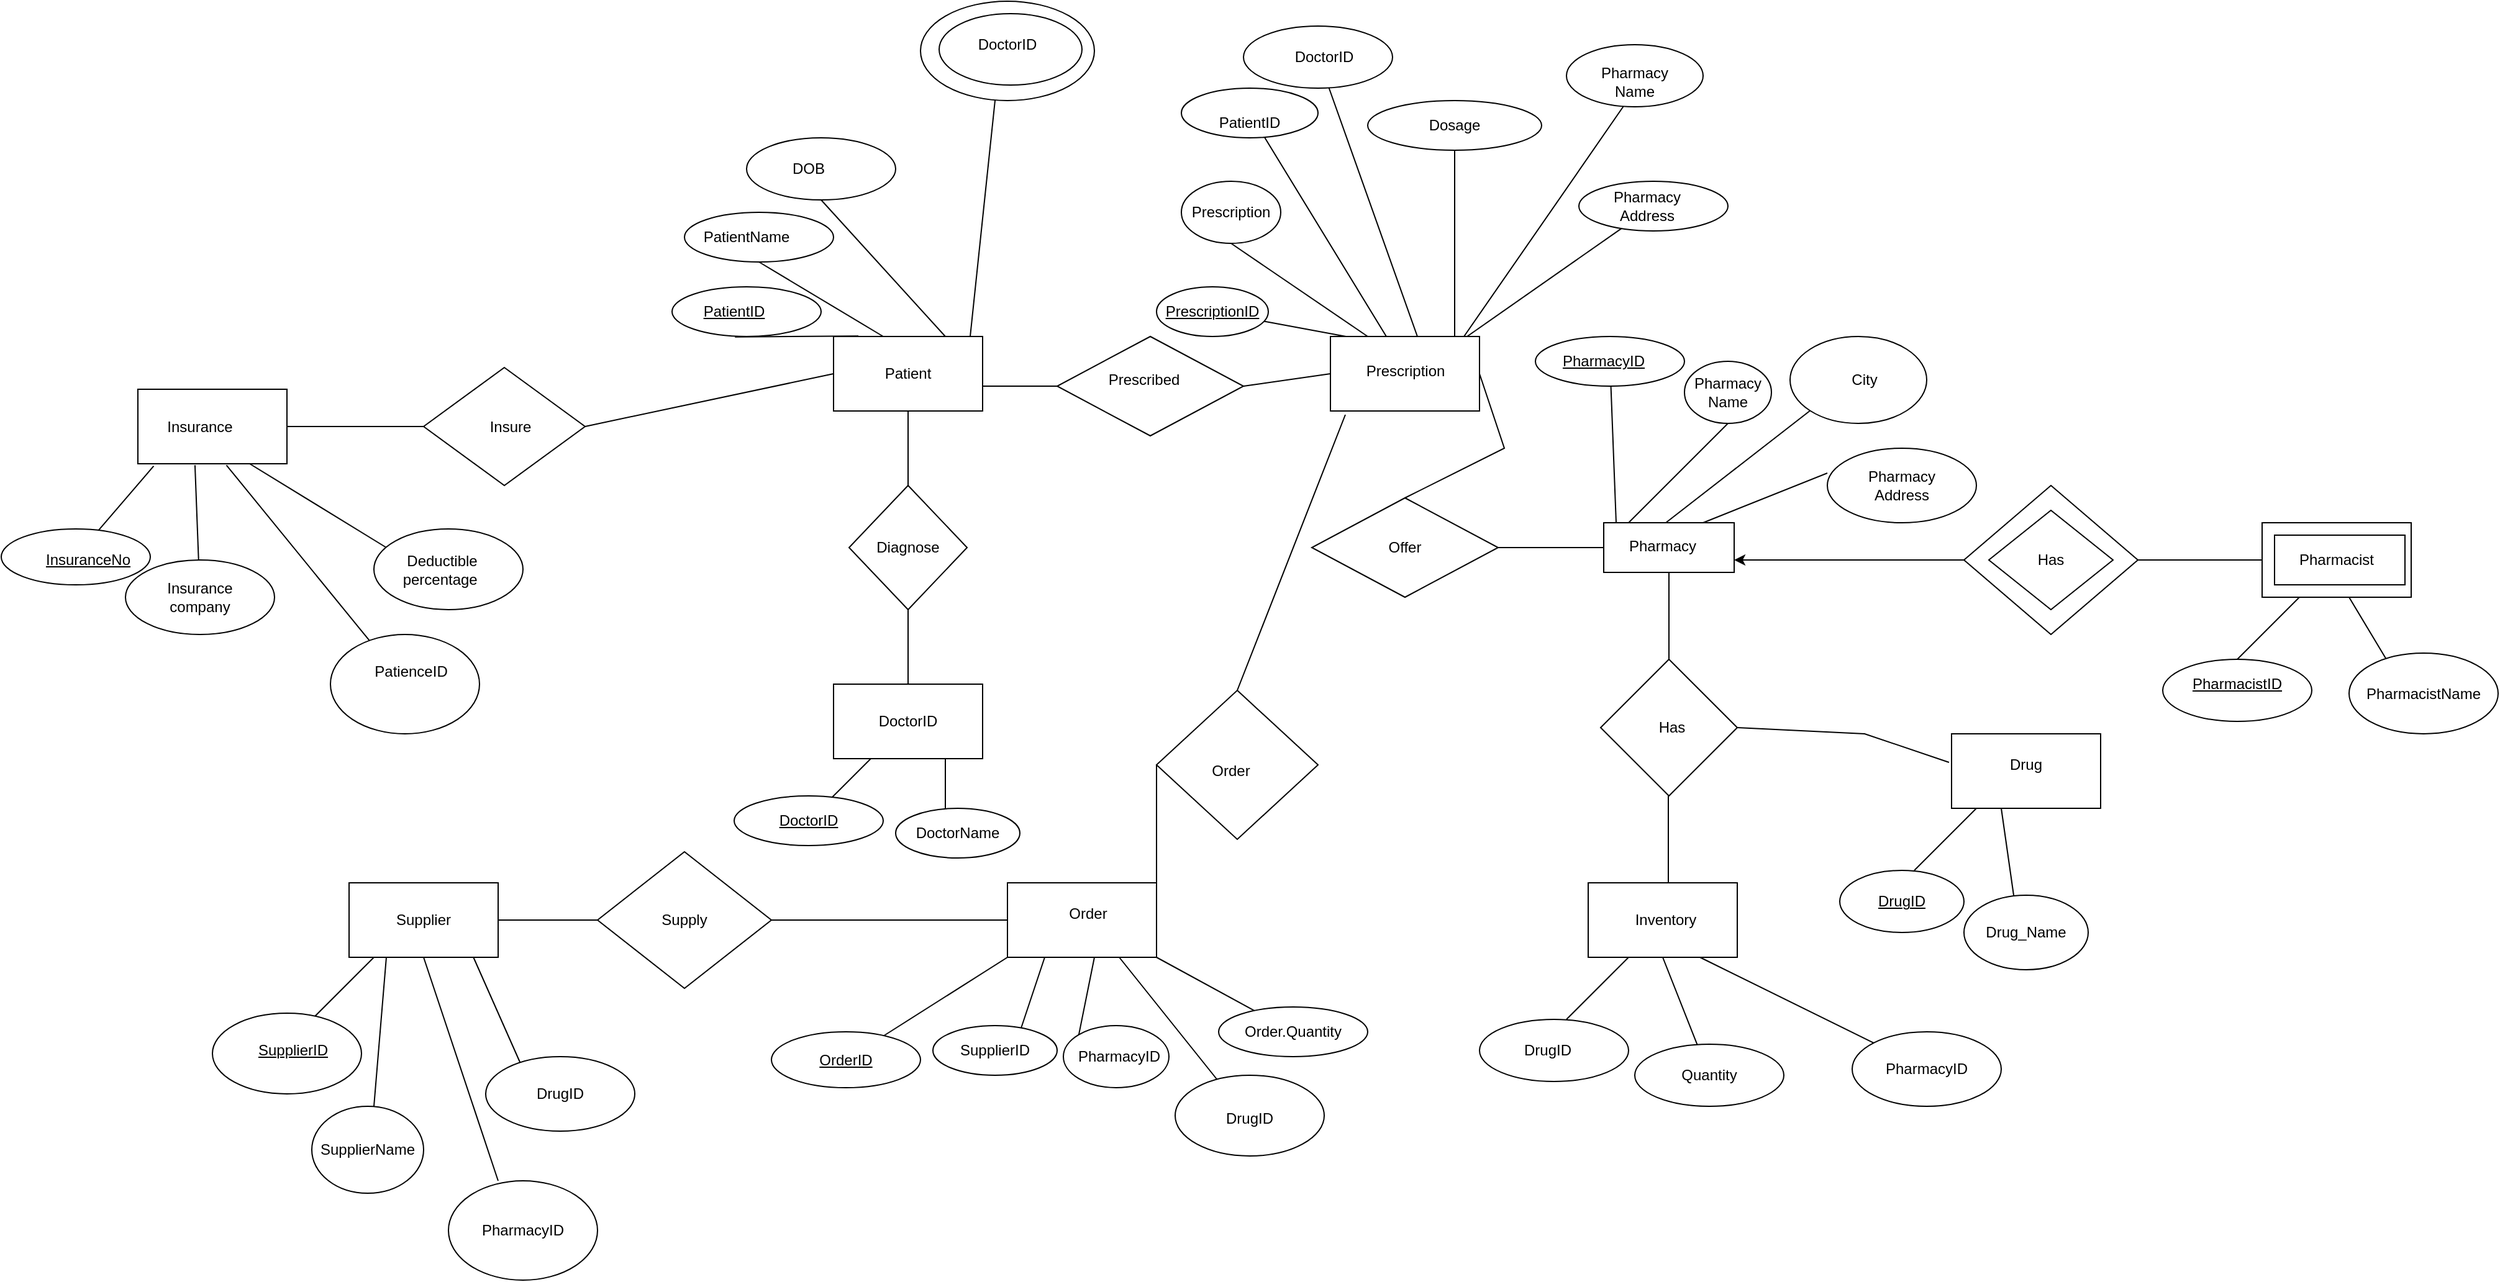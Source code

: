 <mxfile version="21.2.3" type="github">
  <diagram name="Page-1" id="z79Tmz3kSJbCIWi3D5J_">
    <mxGraphModel dx="1644" dy="1577" grid="1" gridSize="10" guides="1" tooltips="1" connect="1" arrows="1" fold="1" page="1" pageScale="1" pageWidth="850" pageHeight="1100" math="0" shadow="0">
      <root>
        <mxCell id="0" />
        <mxCell id="1" parent="0" />
        <mxCell id="pS3guI-tFmk6sZYJYbPy-8" value="" style="endArrow=none;html=1;rounded=0;entryX=0.422;entryY=1.008;entryDx=0;entryDy=0;entryPerimeter=0;exitX=0.167;exitY=-0.006;exitDx=0;exitDy=0;exitPerimeter=0;" parent="1" source="pS3guI-tFmk6sZYJYbPy-14" target="pS3guI-tFmk6sZYJYbPy-9" edge="1">
          <mxGeometry width="50" height="50" relative="1" as="geometry">
            <mxPoint y="-650" as="sourcePoint" />
            <mxPoint x="50" y="-680" as="targetPoint" />
          </mxGeometry>
        </mxCell>
        <mxCell id="pS3guI-tFmk6sZYJYbPy-9" value="" style="ellipse;whiteSpace=wrap;html=1;" parent="1" vertex="1">
          <mxGeometry x="-150" y="-680" width="120" height="40" as="geometry" />
        </mxCell>
        <mxCell id="pS3guI-tFmk6sZYJYbPy-14" value="" style="rounded=0;whiteSpace=wrap;html=1;" parent="1" vertex="1">
          <mxGeometry x="-20" y="-640" width="120" height="60" as="geometry" />
        </mxCell>
        <mxCell id="pS3guI-tFmk6sZYJYbPy-15" value="Patient&lt;br&gt;" style="text;html=1;strokeColor=none;fillColor=none;align=center;verticalAlign=middle;whiteSpace=wrap;rounded=0;" parent="1" vertex="1">
          <mxGeometry x="-10" y="-625" width="100" height="30" as="geometry" />
        </mxCell>
        <mxCell id="pS3guI-tFmk6sZYJYbPy-17" value="" style="endArrow=none;html=1;rounded=0;entryX=0.5;entryY=1;entryDx=0;entryDy=0;" parent="1" target="pS3guI-tFmk6sZYJYbPy-18" edge="1">
          <mxGeometry width="50" height="50" relative="1" as="geometry">
            <mxPoint x="20" y="-640" as="sourcePoint" />
            <mxPoint x="70" y="-690" as="targetPoint" />
          </mxGeometry>
        </mxCell>
        <mxCell id="pS3guI-tFmk6sZYJYbPy-18" value="" style="ellipse;whiteSpace=wrap;html=1;" parent="1" vertex="1">
          <mxGeometry x="-140" y="-740" width="120" height="40" as="geometry" />
        </mxCell>
        <mxCell id="pS3guI-tFmk6sZYJYbPy-20" value="" style="endArrow=none;html=1;rounded=0;entryX=0.5;entryY=1;entryDx=0;entryDy=0;" parent="1" target="pS3guI-tFmk6sZYJYbPy-22" edge="1">
          <mxGeometry width="50" height="50" relative="1" as="geometry">
            <mxPoint x="70" y="-640" as="sourcePoint" />
            <mxPoint x="120" y="-690" as="targetPoint" />
          </mxGeometry>
        </mxCell>
        <mxCell id="pS3guI-tFmk6sZYJYbPy-22" value="" style="ellipse;whiteSpace=wrap;html=1;" parent="1" vertex="1">
          <mxGeometry x="-90" y="-800" width="120" height="50" as="geometry" />
        </mxCell>
        <mxCell id="pS3guI-tFmk6sZYJYbPy-23" value="" style="endArrow=none;html=1;rounded=0;" parent="1" edge="1">
          <mxGeometry width="50" height="50" relative="1" as="geometry">
            <mxPoint x="90" y="-640" as="sourcePoint" />
            <mxPoint x="110" y="-830" as="targetPoint" />
          </mxGeometry>
        </mxCell>
        <mxCell id="pS3guI-tFmk6sZYJYbPy-26" value="DOB" style="text;html=1;strokeColor=none;fillColor=none;align=center;verticalAlign=middle;whiteSpace=wrap;rounded=0;" parent="1" vertex="1">
          <mxGeometry x="-70" y="-790" width="60" height="30" as="geometry" />
        </mxCell>
        <mxCell id="pS3guI-tFmk6sZYJYbPy-27" value="PatientName" style="text;html=1;strokeColor=none;fillColor=none;align=center;verticalAlign=middle;whiteSpace=wrap;rounded=0;" parent="1" vertex="1">
          <mxGeometry x="-120" y="-735" width="60" height="30" as="geometry" />
        </mxCell>
        <mxCell id="pS3guI-tFmk6sZYJYbPy-29" value="&lt;u&gt;PatientID&lt;/u&gt;" style="text;html=1;strokeColor=none;fillColor=none;align=center;verticalAlign=middle;whiteSpace=wrap;rounded=0;" parent="1" vertex="1">
          <mxGeometry x="-130" y="-675" width="60" height="30" as="geometry" />
        </mxCell>
        <mxCell id="pS3guI-tFmk6sZYJYbPy-30" style="edgeStyle=orthogonalEdgeStyle;rounded=0;orthogonalLoop=1;jettySize=auto;html=1;exitX=0.5;exitY=1;exitDx=0;exitDy=0;" parent="1" edge="1">
          <mxGeometry relative="1" as="geometry">
            <mxPoint x="90" y="-720" as="sourcePoint" />
            <mxPoint x="90" y="-720" as="targetPoint" />
          </mxGeometry>
        </mxCell>
        <mxCell id="pS3guI-tFmk6sZYJYbPy-31" value="Text" style="text;html=1;align=center;verticalAlign=middle;resizable=0;points=[];autosize=1;strokeColor=none;fillColor=none;" parent="1" vertex="1">
          <mxGeometry x="275" y="-755" width="50" height="30" as="geometry" />
        </mxCell>
        <mxCell id="pS3guI-tFmk6sZYJYbPy-34" value="" style="endArrow=none;html=1;rounded=0;entryX=0.5;entryY=1;entryDx=0;entryDy=0;" parent="1" target="pS3guI-tFmk6sZYJYbPy-14" edge="1">
          <mxGeometry width="50" height="50" relative="1" as="geometry">
            <mxPoint x="40" y="-520" as="sourcePoint" />
            <mxPoint x="40" y="-570" as="targetPoint" />
            <Array as="points">
              <mxPoint x="40" y="-560" />
            </Array>
          </mxGeometry>
        </mxCell>
        <mxCell id="pS3guI-tFmk6sZYJYbPy-35" value="" style="rhombus;whiteSpace=wrap;html=1;" parent="1" vertex="1">
          <mxGeometry x="-7.5" y="-520" width="95" height="100" as="geometry" />
        </mxCell>
        <mxCell id="pS3guI-tFmk6sZYJYbPy-36" value="Diagnose" style="text;html=1;strokeColor=none;fillColor=none;align=center;verticalAlign=middle;whiteSpace=wrap;rounded=0;" parent="1" vertex="1">
          <mxGeometry x="10" y="-485" width="60" height="30" as="geometry" />
        </mxCell>
        <mxCell id="pS3guI-tFmk6sZYJYbPy-37" value="" style="endArrow=none;html=1;rounded=0;exitX=0.5;exitY=1;exitDx=0;exitDy=0;" parent="1" source="pS3guI-tFmk6sZYJYbPy-35" target="pS3guI-tFmk6sZYJYbPy-38" edge="1">
          <mxGeometry width="50" height="50" relative="1" as="geometry">
            <mxPoint x="50" y="-360" as="sourcePoint" />
            <mxPoint x="40" y="-420" as="targetPoint" />
          </mxGeometry>
        </mxCell>
        <mxCell id="pS3guI-tFmk6sZYJYbPy-38" value="" style="rounded=0;whiteSpace=wrap;html=1;" parent="1" vertex="1">
          <mxGeometry x="-20" y="-360" width="120" height="60" as="geometry" />
        </mxCell>
        <mxCell id="pS3guI-tFmk6sZYJYbPy-41" value="DoctorID" style="text;html=1;strokeColor=none;fillColor=none;align=center;verticalAlign=middle;whiteSpace=wrap;rounded=0;" parent="1" vertex="1">
          <mxGeometry x="10" y="-345" width="60" height="30" as="geometry" />
        </mxCell>
        <mxCell id="pS3guI-tFmk6sZYJYbPy-43" value="" style="endArrow=none;html=1;rounded=0;" parent="1" edge="1">
          <mxGeometry width="50" height="50" relative="1" as="geometry">
            <mxPoint x="70" y="-250" as="sourcePoint" />
            <mxPoint x="70" y="-300" as="targetPoint" />
          </mxGeometry>
        </mxCell>
        <mxCell id="pS3guI-tFmk6sZYJYbPy-44" value="" style="endArrow=none;html=1;rounded=0;exitX=0.25;exitY=1;exitDx=0;exitDy=0;" parent="1" source="pS3guI-tFmk6sZYJYbPy-38" target="pS3guI-tFmk6sZYJYbPy-45" edge="1">
          <mxGeometry width="50" height="50" relative="1" as="geometry">
            <mxPoint x="20" y="-240" as="sourcePoint" />
            <mxPoint x="30" y="-300" as="targetPoint" />
          </mxGeometry>
        </mxCell>
        <mxCell id="pS3guI-tFmk6sZYJYbPy-45" value="" style="ellipse;whiteSpace=wrap;html=1;" parent="1" vertex="1">
          <mxGeometry x="-100" y="-270" width="120" height="40" as="geometry" />
        </mxCell>
        <mxCell id="pS3guI-tFmk6sZYJYbPy-46" value="" style="ellipse;whiteSpace=wrap;html=1;" parent="1" vertex="1">
          <mxGeometry x="30" y="-260" width="100" height="40" as="geometry" />
        </mxCell>
        <mxCell id="pS3guI-tFmk6sZYJYbPy-47" value="&lt;u&gt;DoctorID&lt;/u&gt;" style="text;html=1;strokeColor=none;fillColor=none;align=center;verticalAlign=middle;whiteSpace=wrap;rounded=0;" parent="1" vertex="1">
          <mxGeometry x="-70" y="-265" width="60" height="30" as="geometry" />
        </mxCell>
        <mxCell id="pS3guI-tFmk6sZYJYbPy-48" value="Text" style="text;html=1;strokeColor=none;fillColor=none;align=center;verticalAlign=middle;whiteSpace=wrap;rounded=0;" parent="1" vertex="1">
          <mxGeometry x="405" y="-485" width="60" height="30" as="geometry" />
        </mxCell>
        <mxCell id="pS3guI-tFmk6sZYJYbPy-49" value="DoctorName" style="text;html=1;strokeColor=none;fillColor=none;align=center;verticalAlign=middle;whiteSpace=wrap;rounded=0;" parent="1" vertex="1">
          <mxGeometry x="50" y="-255" width="60" height="30" as="geometry" />
        </mxCell>
        <mxCell id="pS3guI-tFmk6sZYJYbPy-50" value="" style="rounded=0;whiteSpace=wrap;html=1;" parent="1" vertex="1">
          <mxGeometry x="380" y="-640" width="120" height="60" as="geometry" />
        </mxCell>
        <mxCell id="pS3guI-tFmk6sZYJYbPy-51" value="Prescription" style="text;html=1;strokeColor=none;fillColor=none;align=center;verticalAlign=middle;whiteSpace=wrap;rounded=0;" parent="1" vertex="1">
          <mxGeometry x="392.5" y="-630" width="95" height="35" as="geometry" />
        </mxCell>
        <mxCell id="pS3guI-tFmk6sZYJYbPy-52" value="" style="endArrow=none;html=1;rounded=0;" parent="1" target="pS3guI-tFmk6sZYJYbPy-53" edge="1">
          <mxGeometry width="50" height="50" relative="1" as="geometry">
            <mxPoint x="392.5" y="-640" as="sourcePoint" />
            <mxPoint x="442.5" y="-690" as="targetPoint" />
            <Array as="points" />
          </mxGeometry>
        </mxCell>
        <mxCell id="pS3guI-tFmk6sZYJYbPy-53" value="&lt;u&gt;PrescriptionID&lt;/u&gt;" style="ellipse;whiteSpace=wrap;html=1;" parent="1" vertex="1">
          <mxGeometry x="240" y="-680" width="90" height="40" as="geometry" />
        </mxCell>
        <mxCell id="pS3guI-tFmk6sZYJYbPy-54" value="" style="endArrow=none;html=1;rounded=0;entryX=0.5;entryY=1;entryDx=0;entryDy=0;" parent="1" target="pS3guI-tFmk6sZYJYbPy-55" edge="1">
          <mxGeometry width="50" height="50" relative="1" as="geometry">
            <mxPoint x="410" y="-640" as="sourcePoint" />
            <mxPoint x="460" y="-690" as="targetPoint" />
          </mxGeometry>
        </mxCell>
        <mxCell id="pS3guI-tFmk6sZYJYbPy-55" value="Prescription" style="ellipse;whiteSpace=wrap;html=1;" parent="1" vertex="1">
          <mxGeometry x="260" y="-765" width="80" height="50" as="geometry" />
        </mxCell>
        <mxCell id="pS3guI-tFmk6sZYJYbPy-56" value="" style="endArrow=none;html=1;rounded=0;" parent="1" target="pS3guI-tFmk6sZYJYbPy-57" edge="1">
          <mxGeometry width="50" height="50" relative="1" as="geometry">
            <mxPoint x="450" y="-640" as="sourcePoint" />
            <mxPoint x="500" y="-690" as="targetPoint" />
            <Array as="points" />
          </mxGeometry>
        </mxCell>
        <mxCell id="pS3guI-tFmk6sZYJYbPy-57" value="" style="ellipse;whiteSpace=wrap;html=1;" parent="1" vertex="1">
          <mxGeometry x="310" y="-890" width="120" height="50" as="geometry" />
        </mxCell>
        <mxCell id="pS3guI-tFmk6sZYJYbPy-58" value="" style="endArrow=none;html=1;rounded=0;" parent="1" target="pS3guI-tFmk6sZYJYbPy-59" edge="1">
          <mxGeometry width="50" height="50" relative="1" as="geometry">
            <mxPoint x="480" y="-640" as="sourcePoint" />
            <mxPoint x="510" y="-670" as="targetPoint" />
            <Array as="points" />
          </mxGeometry>
        </mxCell>
        <mxCell id="pS3guI-tFmk6sZYJYbPy-59" value="" style="ellipse;whiteSpace=wrap;html=1;" parent="1" vertex="1">
          <mxGeometry x="410" y="-830" width="140" height="40" as="geometry" />
        </mxCell>
        <mxCell id="pS3guI-tFmk6sZYJYbPy-60" value="" style="endArrow=none;html=1;rounded=0;" parent="1" target="pS3guI-tFmk6sZYJYbPy-61" edge="1">
          <mxGeometry width="50" height="50" relative="1" as="geometry">
            <mxPoint x="425" y="-640" as="sourcePoint" />
            <mxPoint x="490" y="-740" as="targetPoint" />
          </mxGeometry>
        </mxCell>
        <mxCell id="pS3guI-tFmk6sZYJYbPy-61" value="" style="ellipse;whiteSpace=wrap;html=1;" parent="1" vertex="1">
          <mxGeometry x="260" y="-840" width="110" height="40" as="geometry" />
        </mxCell>
        <mxCell id="pS3guI-tFmk6sZYJYbPy-63" value="" style="ellipse;whiteSpace=wrap;html=1;" parent="1" vertex="1">
          <mxGeometry x="570" y="-875" width="110" height="50" as="geometry" />
        </mxCell>
        <mxCell id="pS3guI-tFmk6sZYJYbPy-66" value="" style="endArrow=none;html=1;rounded=0;entryX=0.417;entryY=0.993;entryDx=0;entryDy=0;entryPerimeter=0;" parent="1" target="pS3guI-tFmk6sZYJYbPy-63" edge="1">
          <mxGeometry width="50" height="50" relative="1" as="geometry">
            <mxPoint x="487.5" y="-640" as="sourcePoint" />
            <mxPoint x="580" y="-750" as="targetPoint" />
          </mxGeometry>
        </mxCell>
        <mxCell id="pS3guI-tFmk6sZYJYbPy-74" value="&lt;br&gt;PatientID" style="text;html=1;strokeColor=none;fillColor=none;align=center;verticalAlign=middle;whiteSpace=wrap;rounded=0;" parent="1" vertex="1">
          <mxGeometry x="285" y="-835" width="60" height="30" as="geometry" />
        </mxCell>
        <mxCell id="pS3guI-tFmk6sZYJYbPy-75" value="DoctorID" style="text;html=1;strokeColor=none;fillColor=none;align=center;verticalAlign=middle;whiteSpace=wrap;rounded=0;" parent="1" vertex="1">
          <mxGeometry x="345" y="-880" width="60" height="30" as="geometry" />
        </mxCell>
        <mxCell id="pS3guI-tFmk6sZYJYbPy-76" value="Dosage" style="text;html=1;strokeColor=none;fillColor=none;align=center;verticalAlign=middle;whiteSpace=wrap;rounded=0;" parent="1" vertex="1">
          <mxGeometry x="450" y="-825" width="60" height="30" as="geometry" />
        </mxCell>
        <mxCell id="pS3guI-tFmk6sZYJYbPy-80" value="Pharmacy Name" style="text;html=1;strokeColor=none;fillColor=none;align=center;verticalAlign=middle;whiteSpace=wrap;rounded=0;" parent="1" vertex="1">
          <mxGeometry x="585" y="-860" width="80" height="30" as="geometry" />
        </mxCell>
        <mxCell id="pS3guI-tFmk6sZYJYbPy-84" value="" style="endArrow=none;html=1;rounded=0;" parent="1" target="pS3guI-tFmk6sZYJYbPy-85" edge="1">
          <mxGeometry width="50" height="50" relative="1" as="geometry">
            <mxPoint x="490" y="-640" as="sourcePoint" />
            <mxPoint x="590" y="-710" as="targetPoint" />
          </mxGeometry>
        </mxCell>
        <mxCell id="pS3guI-tFmk6sZYJYbPy-85" value="" style="ellipse;whiteSpace=wrap;html=1;" parent="1" vertex="1">
          <mxGeometry x="580" y="-765" width="120" height="40" as="geometry" />
        </mxCell>
        <mxCell id="pS3guI-tFmk6sZYJYbPy-86" value="Pharmacy Address" style="text;html=1;strokeColor=none;fillColor=none;align=center;verticalAlign=middle;whiteSpace=wrap;rounded=0;" parent="1" vertex="1">
          <mxGeometry x="605" y="-760" width="60" height="30" as="geometry" />
        </mxCell>
        <mxCell id="pS3guI-tFmk6sZYJYbPy-87" value="" style="rhombus;whiteSpace=wrap;html=1;" parent="1" vertex="1">
          <mxGeometry x="160" y="-640" width="150" height="80" as="geometry" />
        </mxCell>
        <mxCell id="pS3guI-tFmk6sZYJYbPy-88" value="Prescribed" style="text;html=1;strokeColor=none;fillColor=none;align=center;verticalAlign=middle;whiteSpace=wrap;rounded=0;" parent="1" vertex="1">
          <mxGeometry x="200" y="-620" width="60" height="30" as="geometry" />
        </mxCell>
        <mxCell id="pS3guI-tFmk6sZYJYbPy-89" value="" style="endArrow=none;html=1;rounded=0;entryX=0;entryY=0.5;entryDx=0;entryDy=0;" parent="1" target="pS3guI-tFmk6sZYJYbPy-87" edge="1">
          <mxGeometry width="50" height="50" relative="1" as="geometry">
            <mxPoint x="100" y="-600" as="sourcePoint" />
            <mxPoint x="150" y="-610" as="targetPoint" />
            <Array as="points">
              <mxPoint x="130" y="-600" />
            </Array>
          </mxGeometry>
        </mxCell>
        <mxCell id="pS3guI-tFmk6sZYJYbPy-90" value="" style="endArrow=none;html=1;rounded=0;entryX=0;entryY=0.5;entryDx=0;entryDy=0;" parent="1" target="pS3guI-tFmk6sZYJYbPy-50" edge="1">
          <mxGeometry width="50" height="50" relative="1" as="geometry">
            <mxPoint x="310" y="-600" as="sourcePoint" />
            <mxPoint x="360" y="-650" as="targetPoint" />
          </mxGeometry>
        </mxCell>
        <mxCell id="pS3guI-tFmk6sZYJYbPy-91" value="" style="endArrow=none;html=1;rounded=0;entryX=1;entryY=0.5;entryDx=0;entryDy=0;" parent="1" target="pS3guI-tFmk6sZYJYbPy-50" edge="1">
          <mxGeometry width="50" height="50" relative="1" as="geometry">
            <mxPoint x="440" y="-510" as="sourcePoint" />
            <mxPoint x="442.5" y="-580" as="targetPoint" />
            <Array as="points">
              <mxPoint x="520" y="-550" />
            </Array>
          </mxGeometry>
        </mxCell>
        <mxCell id="pS3guI-tFmk6sZYJYbPy-92" value="" style="rhombus;whiteSpace=wrap;html=1;" parent="1" vertex="1">
          <mxGeometry x="365" y="-510" width="150" height="80" as="geometry" />
        </mxCell>
        <mxCell id="pS3guI-tFmk6sZYJYbPy-93" value="Offer" style="text;html=1;strokeColor=none;fillColor=none;align=center;verticalAlign=middle;whiteSpace=wrap;rounded=0;" parent="1" vertex="1">
          <mxGeometry x="410" y="-485" width="60" height="30" as="geometry" />
        </mxCell>
        <mxCell id="pS3guI-tFmk6sZYJYbPy-94" value="" style="rounded=0;whiteSpace=wrap;html=1;" parent="1" vertex="1">
          <mxGeometry x="600" y="-490" width="105" height="40" as="geometry" />
        </mxCell>
        <mxCell id="pS3guI-tFmk6sZYJYbPy-96" value="Pharmacy" style="text;html=1;strokeColor=none;fillColor=none;align=center;verticalAlign=middle;whiteSpace=wrap;rounded=0;" parent="1" vertex="1">
          <mxGeometry x="610" y="-482.5" width="75" height="22.5" as="geometry" />
        </mxCell>
        <mxCell id="pS3guI-tFmk6sZYJYbPy-98" value="" style="endArrow=none;html=1;rounded=0;" parent="1" target="pS3guI-tFmk6sZYJYbPy-104" edge="1">
          <mxGeometry width="50" height="50" relative="1" as="geometry">
            <mxPoint x="610" y="-490" as="sourcePoint" />
            <mxPoint x="620" y="-600" as="targetPoint" />
          </mxGeometry>
        </mxCell>
        <mxCell id="pS3guI-tFmk6sZYJYbPy-101" value="" style="endArrow=none;html=1;rounded=0;entryX=0.5;entryY=1;entryDx=0;entryDy=0;" parent="1" target="pS3guI-tFmk6sZYJYbPy-108" edge="1">
          <mxGeometry width="50" height="50" relative="1" as="geometry">
            <mxPoint x="620" y="-490" as="sourcePoint" />
            <mxPoint x="670" y="-540" as="targetPoint" />
          </mxGeometry>
        </mxCell>
        <mxCell id="pS3guI-tFmk6sZYJYbPy-102" value="" style="endArrow=none;html=1;rounded=0;entryX=0;entryY=1;entryDx=0;entryDy=0;" parent="1" target="pS3guI-tFmk6sZYJYbPy-112" edge="1">
          <mxGeometry width="50" height="50" relative="1" as="geometry">
            <mxPoint x="650" y="-490" as="sourcePoint" />
            <mxPoint x="770" y="-570" as="targetPoint" />
          </mxGeometry>
        </mxCell>
        <mxCell id="pS3guI-tFmk6sZYJYbPy-103" value="" style="endArrow=none;html=1;rounded=0;" parent="1" edge="1">
          <mxGeometry width="50" height="50" relative="1" as="geometry">
            <mxPoint x="680" y="-490" as="sourcePoint" />
            <mxPoint x="780" y="-530" as="targetPoint" />
          </mxGeometry>
        </mxCell>
        <mxCell id="pS3guI-tFmk6sZYJYbPy-104" value="" style="ellipse;whiteSpace=wrap;html=1;" parent="1" vertex="1">
          <mxGeometry x="545" y="-640" width="120" height="40" as="geometry" />
        </mxCell>
        <mxCell id="pS3guI-tFmk6sZYJYbPy-105" value="&lt;u&gt;PharmacyID&lt;/u&gt;" style="text;html=1;strokeColor=none;fillColor=none;align=center;verticalAlign=middle;whiteSpace=wrap;rounded=0;" parent="1" vertex="1">
          <mxGeometry x="570" y="-635" width="60" height="30" as="geometry" />
        </mxCell>
        <mxCell id="pS3guI-tFmk6sZYJYbPy-108" value="" style="ellipse;whiteSpace=wrap;html=1;" parent="1" vertex="1">
          <mxGeometry x="665" y="-620" width="70" height="50" as="geometry" />
        </mxCell>
        <mxCell id="pS3guI-tFmk6sZYJYbPy-109" value="Pharmacy Name" style="text;html=1;strokeColor=none;fillColor=none;align=center;verticalAlign=middle;whiteSpace=wrap;rounded=0;" parent="1" vertex="1">
          <mxGeometry x="670" y="-610" width="60" height="30" as="geometry" />
        </mxCell>
        <mxCell id="pS3guI-tFmk6sZYJYbPy-112" value="" style="ellipse;whiteSpace=wrap;html=1;" parent="1" vertex="1">
          <mxGeometry x="750" y="-640" width="110" height="70" as="geometry" />
        </mxCell>
        <mxCell id="pS3guI-tFmk6sZYJYbPy-113" value="City" style="text;html=1;strokeColor=none;fillColor=none;align=center;verticalAlign=middle;whiteSpace=wrap;rounded=0;" parent="1" vertex="1">
          <mxGeometry x="770" y="-620" width="80" height="30" as="geometry" />
        </mxCell>
        <mxCell id="pS3guI-tFmk6sZYJYbPy-114" value="" style="ellipse;whiteSpace=wrap;html=1;" parent="1" vertex="1">
          <mxGeometry x="780" y="-550" width="120" height="60" as="geometry" />
        </mxCell>
        <mxCell id="pS3guI-tFmk6sZYJYbPy-115" value="Pharmacy Address" style="text;html=1;strokeColor=none;fillColor=none;align=center;verticalAlign=middle;whiteSpace=wrap;rounded=0;" parent="1" vertex="1">
          <mxGeometry x="810" y="-535" width="60" height="30" as="geometry" />
        </mxCell>
        <mxCell id="pS3guI-tFmk6sZYJYbPy-118" value="" style="endArrow=none;html=1;rounded=0;entryX=0;entryY=0.5;entryDx=0;entryDy=0;" parent="1" target="pS3guI-tFmk6sZYJYbPy-94" edge="1">
          <mxGeometry width="50" height="50" relative="1" as="geometry">
            <mxPoint x="515" y="-470" as="sourcePoint" />
            <mxPoint x="565" y="-520" as="targetPoint" />
          </mxGeometry>
        </mxCell>
        <mxCell id="pS3guI-tFmk6sZYJYbPy-121" value="" style="rhombus;whiteSpace=wrap;html=1;" parent="1" vertex="1">
          <mxGeometry x="890" y="-520" width="140" height="120" as="geometry" />
        </mxCell>
        <mxCell id="pS3guI-tFmk6sZYJYbPy-123" value="" style="rhombus;whiteSpace=wrap;html=1;" parent="1" vertex="1">
          <mxGeometry x="910" y="-500" width="100" height="80" as="geometry" />
        </mxCell>
        <mxCell id="pS3guI-tFmk6sZYJYbPy-124" value="Has" style="text;html=1;strokeColor=none;fillColor=none;align=center;verticalAlign=middle;whiteSpace=wrap;rounded=0;" parent="1" vertex="1">
          <mxGeometry x="930" y="-475" width="60" height="30" as="geometry" />
        </mxCell>
        <mxCell id="pS3guI-tFmk6sZYJYbPy-127" value="" style="endArrow=classic;html=1;rounded=0;exitX=0;exitY=0.5;exitDx=0;exitDy=0;entryX=1;entryY=0.75;entryDx=0;entryDy=0;" parent="1" source="pS3guI-tFmk6sZYJYbPy-121" target="pS3guI-tFmk6sZYJYbPy-94" edge="1">
          <mxGeometry width="50" height="50" relative="1" as="geometry">
            <mxPoint x="750" y="-390" as="sourcePoint" />
            <mxPoint x="710" y="-460" as="targetPoint" />
          </mxGeometry>
        </mxCell>
        <mxCell id="pS3guI-tFmk6sZYJYbPy-129" value="" style="endArrow=none;html=1;rounded=0;" parent="1" edge="1">
          <mxGeometry width="50" height="50" relative="1" as="geometry">
            <mxPoint x="1030" y="-460" as="sourcePoint" />
            <mxPoint x="1130" y="-460" as="targetPoint" />
          </mxGeometry>
        </mxCell>
        <mxCell id="pS3guI-tFmk6sZYJYbPy-130" value="" style="rounded=0;whiteSpace=wrap;html=1;" parent="1" vertex="1">
          <mxGeometry x="1130" y="-490" width="120" height="60" as="geometry" />
        </mxCell>
        <mxCell id="pS3guI-tFmk6sZYJYbPy-131" value="" style="rounded=0;whiteSpace=wrap;html=1;" parent="1" vertex="1">
          <mxGeometry x="1140" y="-480" width="105" height="40" as="geometry" />
        </mxCell>
        <mxCell id="pS3guI-tFmk6sZYJYbPy-132" value="Pharmacist" style="text;html=1;strokeColor=none;fillColor=none;align=center;verticalAlign=middle;whiteSpace=wrap;rounded=0;" parent="1" vertex="1">
          <mxGeometry x="1150" y="-475" width="80" height="30" as="geometry" />
        </mxCell>
        <mxCell id="pS3guI-tFmk6sZYJYbPy-133" value="" style="endArrow=none;html=1;rounded=0;entryX=0.5;entryY=1;entryDx=0;entryDy=0;exitX=0.5;exitY=0;exitDx=0;exitDy=0;" parent="1" source="pS3guI-tFmk6sZYJYbPy-134" target="pS3guI-tFmk6sZYJYbPy-94" edge="1">
          <mxGeometry width="50" height="50" relative="1" as="geometry">
            <mxPoint x="670" y="-380" as="sourcePoint" />
            <mxPoint x="780" y="-380" as="targetPoint" />
          </mxGeometry>
        </mxCell>
        <mxCell id="pS3guI-tFmk6sZYJYbPy-134" value="" style="rhombus;whiteSpace=wrap;html=1;" parent="1" vertex="1">
          <mxGeometry x="597.5" y="-380" width="110" height="110" as="geometry" />
        </mxCell>
        <mxCell id="pS3guI-tFmk6sZYJYbPy-137" value="Has" style="text;html=1;strokeColor=none;fillColor=none;align=center;verticalAlign=middle;whiteSpace=wrap;rounded=0;" parent="1" vertex="1">
          <mxGeometry x="625" y="-340" width="60" height="30" as="geometry" />
        </mxCell>
        <mxCell id="pS3guI-tFmk6sZYJYbPy-138" value="" style="endArrow=none;html=1;rounded=0;" parent="1" edge="1">
          <mxGeometry width="50" height="50" relative="1" as="geometry">
            <mxPoint x="652" y="-200" as="sourcePoint" />
            <mxPoint x="652" y="-270" as="targetPoint" />
          </mxGeometry>
        </mxCell>
        <mxCell id="pS3guI-tFmk6sZYJYbPy-139" value="" style="rounded=0;whiteSpace=wrap;html=1;" parent="1" vertex="1">
          <mxGeometry x="587.5" y="-200" width="120" height="60" as="geometry" />
        </mxCell>
        <mxCell id="pS3guI-tFmk6sZYJYbPy-140" value="Inventory" style="text;html=1;strokeColor=none;fillColor=none;align=center;verticalAlign=middle;whiteSpace=wrap;rounded=0;" parent="1" vertex="1">
          <mxGeometry x="600" y="-190" width="100" height="40" as="geometry" />
        </mxCell>
        <mxCell id="pS3guI-tFmk6sZYJYbPy-141" value="" style="endArrow=none;html=1;rounded=0;" parent="1" edge="1">
          <mxGeometry width="50" height="50" relative="1" as="geometry">
            <mxPoint x="570" y="-90" as="sourcePoint" />
            <mxPoint x="620" y="-140" as="targetPoint" />
          </mxGeometry>
        </mxCell>
        <mxCell id="pS3guI-tFmk6sZYJYbPy-142" value="" style="endArrow=none;html=1;rounded=0;exitX=0.5;exitY=1;exitDx=0;exitDy=0;" parent="1" source="pS3guI-tFmk6sZYJYbPy-139" target="pS3guI-tFmk6sZYJYbPy-148" edge="1">
          <mxGeometry width="50" height="50" relative="1" as="geometry">
            <mxPoint x="670" y="-60" as="sourcePoint" />
            <mxPoint x="660" y="-140" as="targetPoint" />
          </mxGeometry>
        </mxCell>
        <mxCell id="pS3guI-tFmk6sZYJYbPy-144" value="" style="endArrow=none;html=1;rounded=0;exitX=0.75;exitY=1;exitDx=0;exitDy=0;" parent="1" source="pS3guI-tFmk6sZYJYbPy-139" target="pS3guI-tFmk6sZYJYbPy-150" edge="1">
          <mxGeometry width="50" height="50" relative="1" as="geometry">
            <mxPoint x="740" y="-100" as="sourcePoint" />
            <mxPoint x="685" y="-140" as="targetPoint" />
          </mxGeometry>
        </mxCell>
        <mxCell id="pS3guI-tFmk6sZYJYbPy-146" value="" style="ellipse;whiteSpace=wrap;html=1;" parent="1" vertex="1">
          <mxGeometry x="500" y="-90" width="120" height="50" as="geometry" />
        </mxCell>
        <mxCell id="pS3guI-tFmk6sZYJYbPy-147" value="DrugID" style="text;html=1;strokeColor=none;fillColor=none;align=center;verticalAlign=middle;whiteSpace=wrap;rounded=0;" parent="1" vertex="1">
          <mxGeometry x="525" y="-80" width="60" height="30" as="geometry" />
        </mxCell>
        <mxCell id="pS3guI-tFmk6sZYJYbPy-148" value="" style="ellipse;whiteSpace=wrap;html=1;" parent="1" vertex="1">
          <mxGeometry x="625" y="-70" width="120" height="50" as="geometry" />
        </mxCell>
        <mxCell id="pS3guI-tFmk6sZYJYbPy-149" value="Quantity&lt;br&gt;" style="text;html=1;strokeColor=none;fillColor=none;align=center;verticalAlign=middle;whiteSpace=wrap;rounded=0;" parent="1" vertex="1">
          <mxGeometry x="655" y="-60" width="60" height="30" as="geometry" />
        </mxCell>
        <mxCell id="pS3guI-tFmk6sZYJYbPy-150" value="" style="ellipse;whiteSpace=wrap;html=1;" parent="1" vertex="1">
          <mxGeometry x="800" y="-80" width="120" height="60" as="geometry" />
        </mxCell>
        <mxCell id="pS3guI-tFmk6sZYJYbPy-151" value="PharmacyID" style="text;html=1;strokeColor=none;fillColor=none;align=center;verticalAlign=middle;whiteSpace=wrap;rounded=0;" parent="1" vertex="1">
          <mxGeometry x="830" y="-65" width="60" height="30" as="geometry" />
        </mxCell>
        <mxCell id="pS3guI-tFmk6sZYJYbPy-152" value="" style="rounded=0;whiteSpace=wrap;html=1;" parent="1" vertex="1">
          <mxGeometry x="880" y="-320" width="120" height="60" as="geometry" />
        </mxCell>
        <mxCell id="pS3guI-tFmk6sZYJYbPy-153" value="Drug" style="text;html=1;strokeColor=none;fillColor=none;align=center;verticalAlign=middle;whiteSpace=wrap;rounded=0;" parent="1" vertex="1">
          <mxGeometry x="910" y="-310" width="60" height="30" as="geometry" />
        </mxCell>
        <mxCell id="pS3guI-tFmk6sZYJYbPy-154" value="" style="endArrow=none;html=1;rounded=0;" parent="1" edge="1">
          <mxGeometry width="50" height="50" relative="1" as="geometry">
            <mxPoint x="930" y="-190" as="sourcePoint" />
            <mxPoint x="920" y="-260" as="targetPoint" />
          </mxGeometry>
        </mxCell>
        <mxCell id="pS3guI-tFmk6sZYJYbPy-156" value="" style="endArrow=none;html=1;rounded=0;" parent="1" edge="1">
          <mxGeometry width="50" height="50" relative="1" as="geometry">
            <mxPoint x="850" y="-210" as="sourcePoint" />
            <mxPoint x="900" y="-260" as="targetPoint" />
          </mxGeometry>
        </mxCell>
        <mxCell id="pS3guI-tFmk6sZYJYbPy-157" value="" style="ellipse;whiteSpace=wrap;html=1;" parent="1" vertex="1">
          <mxGeometry x="790" y="-210" width="100" height="50" as="geometry" />
        </mxCell>
        <mxCell id="pS3guI-tFmk6sZYJYbPy-158" value="&lt;u&gt;DrugID&lt;/u&gt;" style="text;html=1;strokeColor=none;fillColor=none;align=center;verticalAlign=middle;whiteSpace=wrap;rounded=0;" parent="1" vertex="1">
          <mxGeometry x="810" y="-200" width="60" height="30" as="geometry" />
        </mxCell>
        <mxCell id="pS3guI-tFmk6sZYJYbPy-159" value="" style="ellipse;whiteSpace=wrap;html=1;" parent="1" vertex="1">
          <mxGeometry x="890" y="-190" width="100" height="60" as="geometry" />
        </mxCell>
        <mxCell id="pS3guI-tFmk6sZYJYbPy-160" value="Drug_Name" style="text;html=1;strokeColor=none;fillColor=none;align=center;verticalAlign=middle;whiteSpace=wrap;rounded=0;" parent="1" vertex="1">
          <mxGeometry x="910" y="-175" width="60" height="30" as="geometry" />
        </mxCell>
        <mxCell id="pS3guI-tFmk6sZYJYbPy-161" value="" style="endArrow=none;html=1;rounded=0;exitX=-0.017;exitY=0.383;exitDx=0;exitDy=0;exitPerimeter=0;entryX=1;entryY=0.5;entryDx=0;entryDy=0;" parent="1" source="pS3guI-tFmk6sZYJYbPy-152" target="pS3guI-tFmk6sZYJYbPy-134" edge="1">
          <mxGeometry width="50" height="50" relative="1" as="geometry">
            <mxPoint x="820" y="-270" as="sourcePoint" />
            <mxPoint x="798.611" y="-271.389" as="targetPoint" />
            <Array as="points">
              <mxPoint x="810" y="-320" />
            </Array>
          </mxGeometry>
        </mxCell>
        <mxCell id="pS3guI-tFmk6sZYJYbPy-165" value="" style="endArrow=none;html=1;rounded=0;entryX=0.1;entryY=1.05;entryDx=0;entryDy=0;entryPerimeter=0;exitX=0.5;exitY=0;exitDx=0;exitDy=0;" parent="1" source="pS3guI-tFmk6sZYJYbPy-166" target="pS3guI-tFmk6sZYJYbPy-50" edge="1">
          <mxGeometry width="50" height="50" relative="1" as="geometry">
            <mxPoint x="470" y="-170" as="sourcePoint" />
            <mxPoint x="310" y="-490" as="targetPoint" />
          </mxGeometry>
        </mxCell>
        <mxCell id="pS3guI-tFmk6sZYJYbPy-166" value="" style="rhombus;whiteSpace=wrap;html=1;" parent="1" vertex="1">
          <mxGeometry x="240" y="-355" width="130" height="120" as="geometry" />
        </mxCell>
        <mxCell id="pS3guI-tFmk6sZYJYbPy-167" value="Order" style="text;html=1;strokeColor=none;fillColor=none;align=center;verticalAlign=middle;whiteSpace=wrap;rounded=0;" parent="1" vertex="1">
          <mxGeometry x="270" y="-305" width="60" height="30" as="geometry" />
        </mxCell>
        <mxCell id="pS3guI-tFmk6sZYJYbPy-168" value="" style="endArrow=none;html=1;rounded=0;exitX=0;exitY=0.5;exitDx=0;exitDy=0;entryX=1;entryY=0.5;entryDx=0;entryDy=0;" parent="1" source="pS3guI-tFmk6sZYJYbPy-166" target="pS3guI-tFmk6sZYJYbPy-170" edge="1">
          <mxGeometry width="50" height="50" relative="1" as="geometry">
            <mxPoint x="290" y="-120" as="sourcePoint" />
            <mxPoint x="240" y="-100" as="targetPoint" />
          </mxGeometry>
        </mxCell>
        <mxCell id="pS3guI-tFmk6sZYJYbPy-170" value="" style="rounded=0;whiteSpace=wrap;html=1;" parent="1" vertex="1">
          <mxGeometry x="120" y="-200" width="120" height="60" as="geometry" />
        </mxCell>
        <mxCell id="pS3guI-tFmk6sZYJYbPy-171" value="Order" style="text;html=1;strokeColor=none;fillColor=none;align=center;verticalAlign=middle;whiteSpace=wrap;rounded=0;" parent="1" vertex="1">
          <mxGeometry x="140" y="-190" width="90" height="30" as="geometry" />
        </mxCell>
        <mxCell id="pS3guI-tFmk6sZYJYbPy-172" value="" style="endArrow=none;html=1;rounded=0;entryX=0.25;entryY=1;entryDx=0;entryDy=0;" parent="1" target="pS3guI-tFmk6sZYJYbPy-170" edge="1">
          <mxGeometry width="50" height="50" relative="1" as="geometry">
            <mxPoint x="130" y="-80" as="sourcePoint" />
            <mxPoint x="137.5" y="-70" as="targetPoint" />
          </mxGeometry>
        </mxCell>
        <mxCell id="pS3guI-tFmk6sZYJYbPy-173" value="" style="endArrow=none;html=1;rounded=0;exitX=0;exitY=0;exitDx=0;exitDy=0;" parent="1" source="pS3guI-tFmk6sZYJYbPy-177" edge="1">
          <mxGeometry width="50" height="50" relative="1" as="geometry">
            <mxPoint x="180" y="-80" as="sourcePoint" />
            <mxPoint x="190" y="-140" as="targetPoint" />
          </mxGeometry>
        </mxCell>
        <mxCell id="pS3guI-tFmk6sZYJYbPy-176" value="" style="ellipse;whiteSpace=wrap;html=1;" parent="1" vertex="1">
          <mxGeometry x="60" y="-85" width="100" height="40" as="geometry" />
        </mxCell>
        <mxCell id="pS3guI-tFmk6sZYJYbPy-177" value="" style="ellipse;whiteSpace=wrap;html=1;" parent="1" vertex="1">
          <mxGeometry x="165" y="-85" width="85" height="50" as="geometry" />
        </mxCell>
        <mxCell id="pS3guI-tFmk6sZYJYbPy-178" value="" style="endArrow=none;html=1;rounded=0;exitX=1;exitY=1;exitDx=0;exitDy=0;" parent="1" source="pS3guI-tFmk6sZYJYbPy-170" target="pS3guI-tFmk6sZYJYbPy-179" edge="1">
          <mxGeometry width="50" height="50" relative="1" as="geometry">
            <mxPoint x="290" y="-100" as="sourcePoint" />
            <mxPoint x="230" y="-140" as="targetPoint" />
          </mxGeometry>
        </mxCell>
        <mxCell id="pS3guI-tFmk6sZYJYbPy-179" value="" style="ellipse;whiteSpace=wrap;html=1;" parent="1" vertex="1">
          <mxGeometry x="290" y="-100" width="120" height="40" as="geometry" />
        </mxCell>
        <mxCell id="pS3guI-tFmk6sZYJYbPy-181" value="" style="endArrow=none;html=1;rounded=0;entryX=0.75;entryY=1;entryDx=0;entryDy=0;" parent="1" target="pS3guI-tFmk6sZYJYbPy-170" edge="1">
          <mxGeometry width="50" height="50" relative="1" as="geometry">
            <mxPoint x="290" y="-40" as="sourcePoint" />
            <mxPoint x="340" y="-60" as="targetPoint" />
          </mxGeometry>
        </mxCell>
        <mxCell id="pS3guI-tFmk6sZYJYbPy-182" value="" style="ellipse;whiteSpace=wrap;html=1;" parent="1" vertex="1">
          <mxGeometry x="255" y="-45" width="120" height="65" as="geometry" />
        </mxCell>
        <mxCell id="pS3guI-tFmk6sZYJYbPy-184" value="" style="endArrow=none;html=1;rounded=0;exitX=0;exitY=1;exitDx=0;exitDy=0;" parent="1" source="pS3guI-tFmk6sZYJYbPy-170" target="pS3guI-tFmk6sZYJYbPy-185" edge="1">
          <mxGeometry width="50" height="50" relative="1" as="geometry">
            <mxPoint x="20" y="-90" as="sourcePoint" />
            <mxPoint x="130" y="-140" as="targetPoint" />
          </mxGeometry>
        </mxCell>
        <mxCell id="pS3guI-tFmk6sZYJYbPy-185" value="" style="ellipse;whiteSpace=wrap;html=1;" parent="1" vertex="1">
          <mxGeometry x="-70" y="-80" width="120" height="45" as="geometry" />
        </mxCell>
        <mxCell id="pS3guI-tFmk6sZYJYbPy-186" value="DrugID" style="text;html=1;strokeColor=none;fillColor=none;align=center;verticalAlign=middle;whiteSpace=wrap;rounded=0;" parent="1" vertex="1">
          <mxGeometry x="285" y="-30" width="60" height="40" as="geometry" />
        </mxCell>
        <mxCell id="pS3guI-tFmk6sZYJYbPy-187" value="Order.Quantity" style="text;html=1;strokeColor=none;fillColor=none;align=center;verticalAlign=middle;whiteSpace=wrap;rounded=0;" parent="1" vertex="1">
          <mxGeometry x="320" y="-95" width="60" height="30" as="geometry" />
        </mxCell>
        <mxCell id="pS3guI-tFmk6sZYJYbPy-188" value="&lt;u&gt;OrderID&lt;/u&gt;" style="text;html=1;strokeColor=none;fillColor=none;align=center;verticalAlign=middle;whiteSpace=wrap;rounded=0;" parent="1" vertex="1">
          <mxGeometry x="-40" y="-72.5" width="60" height="30" as="geometry" />
        </mxCell>
        <mxCell id="pS3guI-tFmk6sZYJYbPy-189" value="PharmacyID" style="text;html=1;strokeColor=none;fillColor=none;align=center;verticalAlign=middle;whiteSpace=wrap;rounded=0;" parent="1" vertex="1">
          <mxGeometry x="180" y="-75" width="60" height="30" as="geometry" />
        </mxCell>
        <mxCell id="pS3guI-tFmk6sZYJYbPy-190" value="SupplierID" style="text;html=1;strokeColor=none;fillColor=none;align=center;verticalAlign=middle;whiteSpace=wrap;rounded=0;" parent="1" vertex="1">
          <mxGeometry x="80" y="-80" width="60" height="30" as="geometry" />
        </mxCell>
        <mxCell id="pS3guI-tFmk6sZYJYbPy-201" value="" style="endArrow=none;html=1;rounded=0;entryX=0;entryY=0.5;entryDx=0;entryDy=0;" parent="1" target="pS3guI-tFmk6sZYJYbPy-170" edge="1">
          <mxGeometry width="50" height="50" relative="1" as="geometry">
            <mxPoint x="20" y="-170" as="sourcePoint" />
            <mxPoint x="70" y="-240" as="targetPoint" />
            <Array as="points">
              <mxPoint x="-70" y="-170" />
            </Array>
          </mxGeometry>
        </mxCell>
        <mxCell id="pS3guI-tFmk6sZYJYbPy-205" value="" style="rhombus;whiteSpace=wrap;html=1;" parent="1" vertex="1">
          <mxGeometry x="-210" y="-225" width="140" height="110" as="geometry" />
        </mxCell>
        <mxCell id="pS3guI-tFmk6sZYJYbPy-206" value="Supply" style="text;html=1;strokeColor=none;fillColor=none;align=center;verticalAlign=middle;whiteSpace=wrap;rounded=0;" parent="1" vertex="1">
          <mxGeometry x="-180" y="-185" width="80" height="30" as="geometry" />
        </mxCell>
        <mxCell id="pS3guI-tFmk6sZYJYbPy-210" value="" style="endArrow=none;html=1;rounded=0;" parent="1" edge="1">
          <mxGeometry width="50" height="50" relative="1" as="geometry">
            <mxPoint x="-290" y="-170" as="sourcePoint" />
            <mxPoint x="-210" y="-170" as="targetPoint" />
          </mxGeometry>
        </mxCell>
        <mxCell id="pS3guI-tFmk6sZYJYbPy-211" value="" style="rounded=0;whiteSpace=wrap;html=1;" parent="1" vertex="1">
          <mxGeometry x="-410" y="-200" width="120" height="60" as="geometry" />
        </mxCell>
        <mxCell id="pS3guI-tFmk6sZYJYbPy-212" value="Supplier" style="text;html=1;strokeColor=none;fillColor=none;align=center;verticalAlign=middle;whiteSpace=wrap;rounded=0;" parent="1" vertex="1">
          <mxGeometry x="-400" y="-185" width="100" height="30" as="geometry" />
        </mxCell>
        <mxCell id="pS3guI-tFmk6sZYJYbPy-214" value="" style="endArrow=none;html=1;rounded=0;" parent="1" edge="1">
          <mxGeometry width="50" height="50" relative="1" as="geometry">
            <mxPoint x="-440" y="-90" as="sourcePoint" />
            <mxPoint x="-390" y="-140" as="targetPoint" />
          </mxGeometry>
        </mxCell>
        <mxCell id="pS3guI-tFmk6sZYJYbPy-215" value="" style="endArrow=none;html=1;rounded=0;entryX=0.5;entryY=1;entryDx=0;entryDy=0;" parent="1" target="pS3guI-tFmk6sZYJYbPy-211" edge="1">
          <mxGeometry width="50" height="50" relative="1" as="geometry">
            <mxPoint x="-290" y="40" as="sourcePoint" />
            <mxPoint x="-160" y="30" as="targetPoint" />
          </mxGeometry>
        </mxCell>
        <mxCell id="pS3guI-tFmk6sZYJYbPy-216" value="" style="endArrow=none;html=1;rounded=0;entryX=0.833;entryY=0.994;entryDx=0;entryDy=0;entryPerimeter=0;" parent="1" target="pS3guI-tFmk6sZYJYbPy-211" edge="1">
          <mxGeometry width="50" height="50" relative="1" as="geometry">
            <mxPoint x="-270" y="-50" as="sourcePoint" />
            <mxPoint x="-160" y="30" as="targetPoint" />
          </mxGeometry>
        </mxCell>
        <mxCell id="pS3guI-tFmk6sZYJYbPy-217" value="" style="endArrow=none;html=1;rounded=0;entryX=0.25;entryY=1;entryDx=0;entryDy=0;" parent="1" target="pS3guI-tFmk6sZYJYbPy-211" edge="1">
          <mxGeometry width="50" height="50" relative="1" as="geometry">
            <mxPoint x="-390" y="-20" as="sourcePoint" />
            <mxPoint x="-160" as="targetPoint" />
          </mxGeometry>
        </mxCell>
        <mxCell id="pS3guI-tFmk6sZYJYbPy-218" value="" style="ellipse;whiteSpace=wrap;html=1;" parent="1" vertex="1">
          <mxGeometry x="-520" y="-95" width="120" height="65" as="geometry" />
        </mxCell>
        <mxCell id="pS3guI-tFmk6sZYJYbPy-219" value="&lt;u&gt;SupplierID&lt;/u&gt;" style="text;html=1;strokeColor=none;fillColor=none;align=center;verticalAlign=middle;whiteSpace=wrap;rounded=0;" parent="1" vertex="1">
          <mxGeometry x="-485" y="-80" width="60" height="30" as="geometry" />
        </mxCell>
        <mxCell id="pS3guI-tFmk6sZYJYbPy-220" value="Text" style="text;html=1;strokeColor=none;fillColor=none;align=center;verticalAlign=middle;whiteSpace=wrap;rounded=0;" parent="1" vertex="1">
          <mxGeometry x="-425" width="60" height="30" as="geometry" />
        </mxCell>
        <mxCell id="pS3guI-tFmk6sZYJYbPy-221" value="SupplierName" style="ellipse;whiteSpace=wrap;html=1;" parent="1" vertex="1">
          <mxGeometry x="-440" y="-20" width="90" height="70" as="geometry" />
        </mxCell>
        <mxCell id="pS3guI-tFmk6sZYJYbPy-222" value="" style="ellipse;whiteSpace=wrap;html=1;" parent="1" vertex="1">
          <mxGeometry x="-330" y="40" width="120" height="80" as="geometry" />
        </mxCell>
        <mxCell id="pS3guI-tFmk6sZYJYbPy-223" value="PharmacyID" style="text;html=1;strokeColor=none;fillColor=none;align=center;verticalAlign=middle;whiteSpace=wrap;rounded=0;" parent="1" vertex="1">
          <mxGeometry x="-300" y="65" width="60" height="30" as="geometry" />
        </mxCell>
        <mxCell id="pS3guI-tFmk6sZYJYbPy-224" value="" style="ellipse;whiteSpace=wrap;html=1;" parent="1" vertex="1">
          <mxGeometry x="-300" y="-60" width="120" height="60" as="geometry" />
        </mxCell>
        <mxCell id="pS3guI-tFmk6sZYJYbPy-225" value="DrugID" style="text;html=1;strokeColor=none;fillColor=none;align=center;verticalAlign=middle;whiteSpace=wrap;rounded=0;" parent="1" vertex="1">
          <mxGeometry x="-280" y="-45" width="80" height="30" as="geometry" />
        </mxCell>
        <mxCell id="3oWLM_c16b4enqOHihXa-1" value="" style="endArrow=none;html=1;rounded=0;exitX=0;exitY=0.5;exitDx=0;exitDy=0;entryX=1;entryY=0.5;entryDx=0;entryDy=0;" edge="1" parent="1" source="pS3guI-tFmk6sZYJYbPy-14" target="3oWLM_c16b4enqOHihXa-2">
          <mxGeometry width="50" height="50" relative="1" as="geometry">
            <mxPoint x="-170" y="-580" as="sourcePoint" />
            <mxPoint x="-20" y="-610" as="targetPoint" />
          </mxGeometry>
        </mxCell>
        <mxCell id="3oWLM_c16b4enqOHihXa-2" value="" style="rhombus;whiteSpace=wrap;html=1;" vertex="1" parent="1">
          <mxGeometry x="-350" y="-615" width="130" height="95" as="geometry" />
        </mxCell>
        <mxCell id="3oWLM_c16b4enqOHihXa-4" value="Insure" style="text;html=1;strokeColor=none;fillColor=none;align=center;verticalAlign=middle;whiteSpace=wrap;rounded=0;" vertex="1" parent="1">
          <mxGeometry x="-310" y="-582.5" width="60" height="30" as="geometry" />
        </mxCell>
        <mxCell id="3oWLM_c16b4enqOHihXa-5" value="" style="endArrow=none;html=1;rounded=0;exitX=0;exitY=0.5;exitDx=0;exitDy=0;" edge="1" parent="1" source="3oWLM_c16b4enqOHihXa-2" target="3oWLM_c16b4enqOHihXa-6">
          <mxGeometry width="50" height="50" relative="1" as="geometry">
            <mxPoint x="-410" y="-560" as="sourcePoint" />
            <mxPoint x="-460" y="-560" as="targetPoint" />
          </mxGeometry>
        </mxCell>
        <mxCell id="3oWLM_c16b4enqOHihXa-6" value="" style="rounded=0;whiteSpace=wrap;html=1;" vertex="1" parent="1">
          <mxGeometry x="-580" y="-597.5" width="120" height="60" as="geometry" />
        </mxCell>
        <mxCell id="3oWLM_c16b4enqOHihXa-7" value="Insurance" style="text;html=1;strokeColor=none;fillColor=none;align=center;verticalAlign=middle;whiteSpace=wrap;rounded=0;" vertex="1" parent="1">
          <mxGeometry x="-560" y="-582.5" width="60" height="30" as="geometry" />
        </mxCell>
        <mxCell id="3oWLM_c16b4enqOHihXa-8" value="" style="endArrow=none;html=1;rounded=0;exitX=0.106;exitY=1.031;exitDx=0;exitDy=0;exitPerimeter=0;" edge="1" parent="1" source="3oWLM_c16b4enqOHihXa-6" target="3oWLM_c16b4enqOHihXa-12">
          <mxGeometry width="50" height="50" relative="1" as="geometry">
            <mxPoint x="-600" y="-490" as="sourcePoint" />
            <mxPoint x="-550" y="-540" as="targetPoint" />
          </mxGeometry>
        </mxCell>
        <mxCell id="3oWLM_c16b4enqOHihXa-9" value="" style="endArrow=none;html=1;rounded=0;exitX=0.383;exitY=1.019;exitDx=0;exitDy=0;exitPerimeter=0;" edge="1" parent="1" source="3oWLM_c16b4enqOHihXa-6" target="3oWLM_c16b4enqOHihXa-14">
          <mxGeometry width="50" height="50" relative="1" as="geometry">
            <mxPoint x="-540" y="-440" as="sourcePoint" />
            <mxPoint x="-510" y="-537.5" as="targetPoint" />
          </mxGeometry>
        </mxCell>
        <mxCell id="3oWLM_c16b4enqOHihXa-10" value="" style="endArrow=none;html=1;rounded=0;entryX=0.75;entryY=1;entryDx=0;entryDy=0;" edge="1" parent="1" target="3oWLM_c16b4enqOHihXa-6">
          <mxGeometry width="50" height="50" relative="1" as="geometry">
            <mxPoint x="-380" y="-470" as="sourcePoint" />
            <mxPoint x="-480" y="-530" as="targetPoint" />
          </mxGeometry>
        </mxCell>
        <mxCell id="3oWLM_c16b4enqOHihXa-11" value="" style="endArrow=none;html=1;rounded=0;exitX=0.594;exitY=1.019;exitDx=0;exitDy=0;exitPerimeter=0;" edge="1" parent="1" source="3oWLM_c16b4enqOHihXa-6" target="3oWLM_c16b4enqOHihXa-17">
          <mxGeometry width="50" height="50" relative="1" as="geometry">
            <mxPoint x="-420" y="-440" as="sourcePoint" />
            <mxPoint x="-500" y="-535" as="targetPoint" />
          </mxGeometry>
        </mxCell>
        <mxCell id="3oWLM_c16b4enqOHihXa-12" value="" style="ellipse;whiteSpace=wrap;html=1;" vertex="1" parent="1">
          <mxGeometry x="-690" y="-485" width="120" height="45" as="geometry" />
        </mxCell>
        <mxCell id="3oWLM_c16b4enqOHihXa-13" value="&lt;u&gt;InsuranceNo&lt;/u&gt;" style="text;html=1;strokeColor=none;fillColor=none;align=center;verticalAlign=middle;whiteSpace=wrap;rounded=0;" vertex="1" parent="1">
          <mxGeometry x="-650" y="-475" width="60" height="30" as="geometry" />
        </mxCell>
        <mxCell id="3oWLM_c16b4enqOHihXa-14" value="" style="ellipse;whiteSpace=wrap;html=1;" vertex="1" parent="1">
          <mxGeometry x="-590" y="-460" width="120" height="60" as="geometry" />
        </mxCell>
        <mxCell id="3oWLM_c16b4enqOHihXa-15" value="Insurance company&lt;br&gt;" style="text;html=1;strokeColor=none;fillColor=none;align=center;verticalAlign=middle;whiteSpace=wrap;rounded=0;" vertex="1" parent="1">
          <mxGeometry x="-560" y="-445" width="60" height="30" as="geometry" />
        </mxCell>
        <mxCell id="3oWLM_c16b4enqOHihXa-17" value="" style="ellipse;whiteSpace=wrap;html=1;" vertex="1" parent="1">
          <mxGeometry x="-425" y="-400" width="120" height="80" as="geometry" />
        </mxCell>
        <mxCell id="3oWLM_c16b4enqOHihXa-18" value="PatienceID" style="text;html=1;strokeColor=none;fillColor=none;align=center;verticalAlign=middle;whiteSpace=wrap;rounded=0;" vertex="1" parent="1">
          <mxGeometry x="-390" y="-385" width="60" height="30" as="geometry" />
        </mxCell>
        <mxCell id="3oWLM_c16b4enqOHihXa-19" value="" style="ellipse;whiteSpace=wrap;html=1;" vertex="1" parent="1">
          <mxGeometry x="-390" y="-485" width="120" height="65" as="geometry" />
        </mxCell>
        <mxCell id="3oWLM_c16b4enqOHihXa-20" value="Deductible percentage&amp;nbsp;" style="text;html=1;strokeColor=none;fillColor=none;align=center;verticalAlign=middle;whiteSpace=wrap;rounded=0;" vertex="1" parent="1">
          <mxGeometry x="-365" y="-467.5" width="60" height="30" as="geometry" />
        </mxCell>
        <mxCell id="3oWLM_c16b4enqOHihXa-22" value="" style="ellipse;whiteSpace=wrap;html=1;" vertex="1" parent="1">
          <mxGeometry x="50" y="-910" width="140" height="80" as="geometry" />
        </mxCell>
        <mxCell id="3oWLM_c16b4enqOHihXa-27" value="" style="ellipse;whiteSpace=wrap;html=1;" vertex="1" parent="1">
          <mxGeometry x="65" y="-900" width="115" height="57.5" as="geometry" />
        </mxCell>
        <mxCell id="3oWLM_c16b4enqOHihXa-28" value="DoctorID" style="text;html=1;strokeColor=none;fillColor=none;align=center;verticalAlign=middle;whiteSpace=wrap;rounded=0;" vertex="1" parent="1">
          <mxGeometry x="90" y="-890" width="60" height="30" as="geometry" />
        </mxCell>
        <mxCell id="3oWLM_c16b4enqOHihXa-31" value="" style="endArrow=none;html=1;rounded=0;" edge="1" parent="1">
          <mxGeometry width="50" height="50" relative="1" as="geometry">
            <mxPoint x="1110" y="-380" as="sourcePoint" />
            <mxPoint x="1160" y="-430" as="targetPoint" />
          </mxGeometry>
        </mxCell>
        <mxCell id="3oWLM_c16b4enqOHihXa-32" value="" style="endArrow=none;html=1;rounded=0;" edge="1" parent="1">
          <mxGeometry width="50" height="50" relative="1" as="geometry">
            <mxPoint x="1230" y="-380" as="sourcePoint" />
            <mxPoint x="1200" y="-430" as="targetPoint" />
          </mxGeometry>
        </mxCell>
        <mxCell id="3oWLM_c16b4enqOHihXa-34" value="" style="ellipse;whiteSpace=wrap;html=1;" vertex="1" parent="1">
          <mxGeometry x="1050" y="-380" width="120" height="50" as="geometry" />
        </mxCell>
        <mxCell id="3oWLM_c16b4enqOHihXa-35" value="" style="ellipse;whiteSpace=wrap;html=1;" vertex="1" parent="1">
          <mxGeometry x="1200" y="-385" width="120" height="65" as="geometry" />
        </mxCell>
        <mxCell id="3oWLM_c16b4enqOHihXa-36" value="&lt;u&gt;PharmacistID&lt;/u&gt;" style="text;html=1;strokeColor=none;fillColor=none;align=center;verticalAlign=middle;whiteSpace=wrap;rounded=0;" vertex="1" parent="1">
          <mxGeometry x="1080" y="-375" width="60" height="30" as="geometry" />
        </mxCell>
        <mxCell id="3oWLM_c16b4enqOHihXa-37" value="PharmacistName" style="text;html=1;strokeColor=none;fillColor=none;align=center;verticalAlign=middle;whiteSpace=wrap;rounded=0;" vertex="1" parent="1">
          <mxGeometry x="1220" y="-367.5" width="80" height="30" as="geometry" />
        </mxCell>
      </root>
    </mxGraphModel>
  </diagram>
</mxfile>
